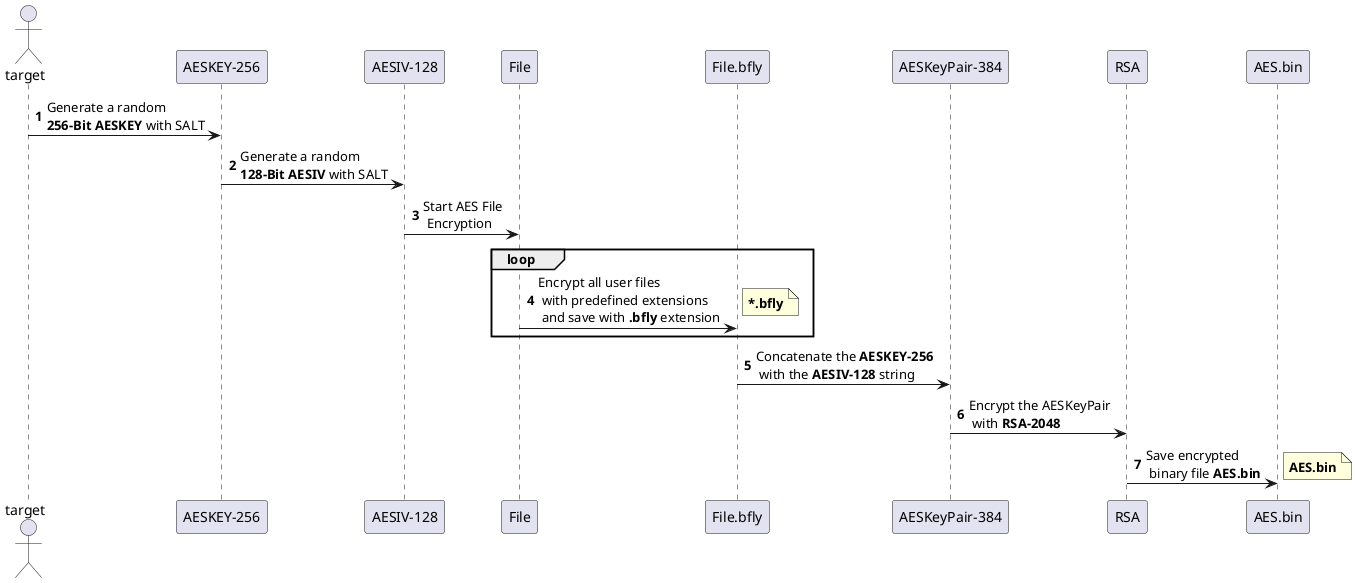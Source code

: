 @startuml
'https://plantuml.com/sequence-diagram

actor target
participant "AESKEY-256"
participant "AESIV-128"
participant File
participant File.bfly
participant "AESKeyPair-384" as AESKeyPair
participant RSA
participant AES.bin

autonumber


target -> "AESKEY-256": Generate a random\n**256-Bit AESKEY** with SALT
"AESKEY-256" -> "AESIV-128": Generate a random\n**128-Bit AESIV** with SALT

"AESIV-128" -> File: Start AES File\n Encryption
loop
File -> File.bfly: Encrypt all user files\n with predefined extensions\n and save with **.bfly** extension
note right: **~*.bfly**
end

File.bfly -> AESKeyPair: Concatenate the **AESKEY-256**\n with the **AESIV-128** string

AESKeyPair -> RSA: Encrypt the AESKeyPair\n with **RSA-2048**
RSA -> AES.bin: Save encrypted\n binary file **AES.bin**
note right: **AES.bin**
@enduml